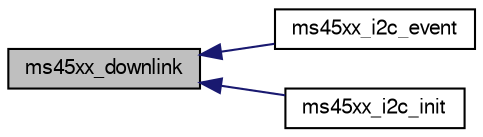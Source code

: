 digraph "ms45xx_downlink"
{
  edge [fontname="FreeSans",fontsize="10",labelfontname="FreeSans",labelfontsize="10"];
  node [fontname="FreeSans",fontsize="10",shape=record];
  rankdir="LR";
  Node1 [label="ms45xx_downlink",height=0.2,width=0.4,color="black", fillcolor="grey75", style="filled", fontcolor="black"];
  Node1 -> Node2 [dir="back",color="midnightblue",fontsize="10",style="solid",fontname="FreeSans"];
  Node2 [label="ms45xx_i2c_event",height=0.2,width=0.4,color="black", fillcolor="white", style="filled",URL="$airspeed__ms45xx__i2c_8h.html#a2c6e14442d63a2b169a79f88cbcc4fca"];
  Node1 -> Node3 [dir="back",color="midnightblue",fontsize="10",style="solid",fontname="FreeSans"];
  Node3 [label="ms45xx_i2c_init",height=0.2,width=0.4,color="black", fillcolor="white", style="filled",URL="$airspeed__ms45xx__i2c_8h.html#af05005cff9e18aa174b71a18abeb8e3b"];
}
